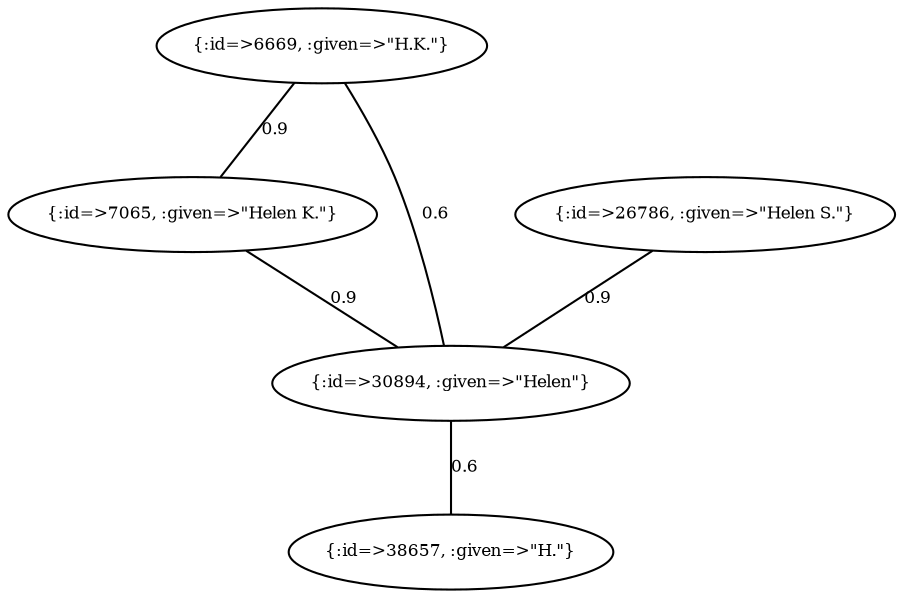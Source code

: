 graph Collector__WeightedGraph {
    "{:id=>6669, :given=>\"H.K.\"}" [
        fontsize = 8,
        label = "{:id=>6669, :given=>\"H.K.\"}"
    ]

    "{:id=>7065, :given=>\"Helen K.\"}" [
        fontsize = 8,
        label = "{:id=>7065, :given=>\"Helen K.\"}"
    ]

    "{:id=>26786, :given=>\"Helen S.\"}" [
        fontsize = 8,
        label = "{:id=>26786, :given=>\"Helen S.\"}"
    ]

    "{:id=>30894, :given=>\"Helen\"}" [
        fontsize = 8,
        label = "{:id=>30894, :given=>\"Helen\"}"
    ]

    "{:id=>38657, :given=>\"H.\"}" [
        fontsize = 8,
        label = "{:id=>38657, :given=>\"H.\"}"
    ]

    "{:id=>6669, :given=>\"H.K.\"}" -- "{:id=>7065, :given=>\"Helen K.\"}" [
        fontsize = 8,
        label = 0.9
    ]

    "{:id=>6669, :given=>\"H.K.\"}" -- "{:id=>30894, :given=>\"Helen\"}" [
        fontsize = 8,
        label = 0.6
    ]

    "{:id=>7065, :given=>\"Helen K.\"}" -- "{:id=>30894, :given=>\"Helen\"}" [
        fontsize = 8,
        label = 0.9
    ]

    "{:id=>26786, :given=>\"Helen S.\"}" -- "{:id=>30894, :given=>\"Helen\"}" [
        fontsize = 8,
        label = 0.9
    ]

    "{:id=>30894, :given=>\"Helen\"}" -- "{:id=>38657, :given=>\"H.\"}" [
        fontsize = 8,
        label = 0.6
    ]
}
